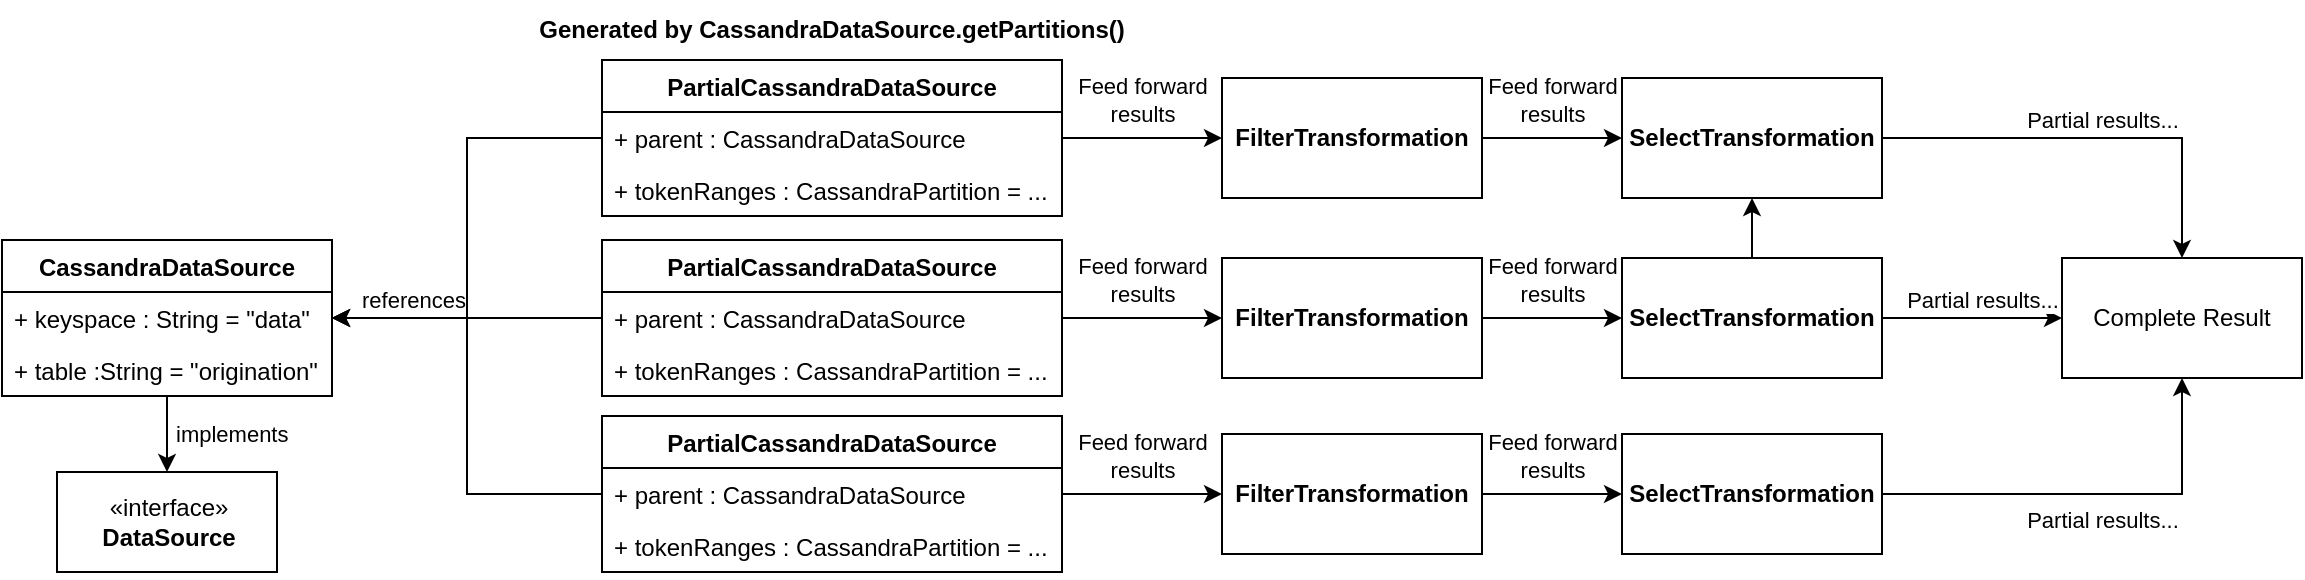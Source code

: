 <mxfile version="20.8.16" type="device"><diagram name="Page-1" id="Rxhwb0GGSTHVx9y1cJXL"><mxGraphModel dx="1927" dy="750" grid="1" gridSize="10" guides="1" tooltips="1" connect="1" arrows="1" fold="1" page="1" pageScale="1" pageWidth="827" pageHeight="1169" math="0" shadow="0"><root><mxCell id="0"/><mxCell id="1" parent="0"/><mxCell id="yns-j8Kb17FxQwZFs9nC-2" value="«interface»&lt;br&gt;&lt;b&gt;DataSource&lt;/b&gt;" style="html=1;" vertex="1" parent="1"><mxGeometry x="-82.5" y="276" width="110" height="50" as="geometry"/></mxCell><mxCell id="yns-j8Kb17FxQwZFs9nC-3" value="CassandraDataSource" style="swimlane;fontStyle=1;childLayout=stackLayout;horizontal=1;startSize=26;fillColor=none;horizontalStack=0;resizeParent=1;resizeParentMax=0;resizeLast=0;collapsible=1;marginBottom=0;" vertex="1" parent="1"><mxGeometry x="-110" y="160" width="165" height="78" as="geometry"/></mxCell><mxCell id="yns-j8Kb17FxQwZFs9nC-4" value="+ keyspace : String = &quot;data&quot;" style="text;strokeColor=none;fillColor=none;align=left;verticalAlign=top;spacingLeft=4;spacingRight=4;overflow=hidden;rotatable=0;points=[[0,0.5],[1,0.5]];portConstraint=eastwest;" vertex="1" parent="yns-j8Kb17FxQwZFs9nC-3"><mxGeometry y="26" width="165" height="26" as="geometry"/></mxCell><mxCell id="yns-j8Kb17FxQwZFs9nC-5" value="+ table :String = &quot;origination&quot;" style="text;strokeColor=none;fillColor=none;align=left;verticalAlign=top;spacingLeft=4;spacingRight=4;overflow=hidden;rotatable=0;points=[[0,0.5],[1,0.5]];portConstraint=eastwest;" vertex="1" parent="yns-j8Kb17FxQwZFs9nC-3"><mxGeometry y="52" width="165" height="26" as="geometry"/></mxCell><mxCell id="yns-j8Kb17FxQwZFs9nC-6" value="implements" style="edgeStyle=orthogonalEdgeStyle;rounded=0;orthogonalLoop=1;jettySize=auto;html=1;labelPosition=right;verticalLabelPosition=middle;align=left;verticalAlign=middle;spacing=4;" edge="1" parent="1" source="yns-j8Kb17FxQwZFs9nC-3" target="yns-j8Kb17FxQwZFs9nC-2"><mxGeometry relative="1" as="geometry"><mxPoint x="-90" y="346" as="sourcePoint"/></mxGeometry></mxCell><mxCell id="yns-j8Kb17FxQwZFs9nC-7" value="PartialCassandraDataSource" style="swimlane;fontStyle=1;childLayout=stackLayout;horizontal=1;startSize=26;fillColor=none;horizontalStack=0;resizeParent=1;resizeParentMax=0;resizeLast=0;collapsible=1;marginBottom=0;" vertex="1" parent="1"><mxGeometry x="190" y="70" width="230" height="78" as="geometry"/></mxCell><mxCell id="yns-j8Kb17FxQwZFs9nC-8" value="+ parent : CassandraDataSource" style="text;strokeColor=none;fillColor=none;align=left;verticalAlign=top;spacingLeft=4;spacingRight=4;overflow=hidden;rotatable=0;points=[[0,0.5],[1,0.5]];portConstraint=eastwest;" vertex="1" parent="yns-j8Kb17FxQwZFs9nC-7"><mxGeometry y="26" width="230" height="26" as="geometry"/></mxCell><mxCell id="yns-j8Kb17FxQwZFs9nC-9" value="+ tokenRanges : CassandraPartition = ...&#10;" style="text;strokeColor=none;fillColor=none;align=left;verticalAlign=top;spacingLeft=4;spacingRight=4;overflow=hidden;rotatable=0;points=[[0,0.5],[1,0.5]];portConstraint=eastwest;fontStyle=0" vertex="1" parent="yns-j8Kb17FxQwZFs9nC-7"><mxGeometry y="52" width="230" height="26" as="geometry"/></mxCell><mxCell id="yns-j8Kb17FxQwZFs9nC-10" value="PartialCassandraDataSource" style="swimlane;fontStyle=1;childLayout=stackLayout;horizontal=1;startSize=26;fillColor=none;horizontalStack=0;resizeParent=1;resizeParentMax=0;resizeLast=0;collapsible=1;marginBottom=0;" vertex="1" parent="1"><mxGeometry x="190" y="160" width="230" height="78" as="geometry"/></mxCell><mxCell id="yns-j8Kb17FxQwZFs9nC-11" value="+ parent : CassandraDataSource" style="text;strokeColor=none;fillColor=none;align=left;verticalAlign=top;spacingLeft=4;spacingRight=4;overflow=hidden;rotatable=0;points=[[0,0.5],[1,0.5]];portConstraint=eastwest;" vertex="1" parent="yns-j8Kb17FxQwZFs9nC-10"><mxGeometry y="26" width="230" height="26" as="geometry"/></mxCell><mxCell id="yns-j8Kb17FxQwZFs9nC-12" value="+ tokenRanges : CassandraPartition = ...&#10;" style="text;strokeColor=none;fillColor=none;align=left;verticalAlign=top;spacingLeft=4;spacingRight=4;overflow=hidden;rotatable=0;points=[[0,0.5],[1,0.5]];portConstraint=eastwest;fontStyle=0" vertex="1" parent="yns-j8Kb17FxQwZFs9nC-10"><mxGeometry y="52" width="230" height="26" as="geometry"/></mxCell><mxCell id="yns-j8Kb17FxQwZFs9nC-13" value="PartialCassandraDataSource" style="swimlane;fontStyle=1;childLayout=stackLayout;horizontal=1;startSize=26;fillColor=none;horizontalStack=0;resizeParent=1;resizeParentMax=0;resizeLast=0;collapsible=1;marginBottom=0;" vertex="1" parent="1"><mxGeometry x="190" y="248" width="230" height="78" as="geometry"/></mxCell><mxCell id="yns-j8Kb17FxQwZFs9nC-14" value="+ parent : CassandraDataSource" style="text;strokeColor=none;fillColor=none;align=left;verticalAlign=top;spacingLeft=4;spacingRight=4;overflow=hidden;rotatable=0;points=[[0,0.5],[1,0.5]];portConstraint=eastwest;" vertex="1" parent="yns-j8Kb17FxQwZFs9nC-13"><mxGeometry y="26" width="230" height="26" as="geometry"/></mxCell><mxCell id="yns-j8Kb17FxQwZFs9nC-15" value="+ tokenRanges : CassandraPartition = ...&#10;" style="text;strokeColor=none;fillColor=none;align=left;verticalAlign=top;spacingLeft=4;spacingRight=4;overflow=hidden;rotatable=0;points=[[0,0.5],[1,0.5]];portConstraint=eastwest;fontStyle=0" vertex="1" parent="yns-j8Kb17FxQwZFs9nC-13"><mxGeometry y="52" width="230" height="26" as="geometry"/></mxCell><mxCell id="yns-j8Kb17FxQwZFs9nC-18" style="edgeStyle=orthogonalEdgeStyle;rounded=0;orthogonalLoop=1;jettySize=auto;html=1;exitX=0;exitY=0.5;exitDx=0;exitDy=0;entryX=1;entryY=0.5;entryDx=0;entryDy=0;" edge="1" parent="1" source="yns-j8Kb17FxQwZFs9nC-8" target="yns-j8Kb17FxQwZFs9nC-4"><mxGeometry relative="1" as="geometry"/></mxCell><mxCell id="yns-j8Kb17FxQwZFs9nC-19" value="references" style="edgeStyle=orthogonalEdgeStyle;rounded=0;orthogonalLoop=1;jettySize=auto;html=1;exitX=0;exitY=0.5;exitDx=0;exitDy=0;labelPosition=left;verticalLabelPosition=top;align=right;verticalAlign=bottom;" edge="1" parent="1" source="yns-j8Kb17FxQwZFs9nC-11" target="yns-j8Kb17FxQwZFs9nC-3"><mxGeometry relative="1" as="geometry"/></mxCell><mxCell id="yns-j8Kb17FxQwZFs9nC-20" style="edgeStyle=orthogonalEdgeStyle;rounded=0;orthogonalLoop=1;jettySize=auto;html=1;exitX=0;exitY=0.5;exitDx=0;exitDy=0;entryX=1;entryY=0.5;entryDx=0;entryDy=0;" edge="1" parent="1" source="yns-j8Kb17FxQwZFs9nC-14" target="yns-j8Kb17FxQwZFs9nC-4"><mxGeometry relative="1" as="geometry"/></mxCell><mxCell id="yns-j8Kb17FxQwZFs9nC-21" value="&lt;b&gt;Generated by CassandraDataSource.getPartitions()&lt;/b&gt;" style="text;html=1;strokeColor=none;fillColor=none;align=center;verticalAlign=middle;whiteSpace=wrap;rounded=0;" vertex="1" parent="1"><mxGeometry x="150" y="40" width="310" height="30" as="geometry"/></mxCell><mxCell id="yns-j8Kb17FxQwZFs9nC-26" value="&lt;span style=&quot;font-weight: normal;&quot;&gt;Feed forward&lt;br&gt;results&lt;br&gt;&lt;/span&gt;" style="edgeStyle=orthogonalEdgeStyle;rounded=0;orthogonalLoop=1;jettySize=auto;html=1;exitX=1;exitY=0.5;exitDx=0;exitDy=0;entryX=0;entryY=0.5;entryDx=0;entryDy=0;fontStyle=1" edge="1" parent="1" source="yns-j8Kb17FxQwZFs9nC-23" target="yns-j8Kb17FxQwZFs9nC-25"><mxGeometry y="19" relative="1" as="geometry"><mxPoint as="offset"/></mxGeometry></mxCell><mxCell id="yns-j8Kb17FxQwZFs9nC-23" value="FilterTransformation" style="rounded=0;whiteSpace=wrap;html=1;fontStyle=1" vertex="1" parent="1"><mxGeometry x="500" y="79" width="130" height="60" as="geometry"/></mxCell><mxCell id="yns-j8Kb17FxQwZFs9nC-24" value="Feed forward &lt;br&gt;results" style="edgeStyle=orthogonalEdgeStyle;rounded=0;orthogonalLoop=1;jettySize=auto;html=1;exitX=1;exitY=0.5;exitDx=0;exitDy=0;entryX=0;entryY=0.5;entryDx=0;entryDy=0;" edge="1" parent="1" source="yns-j8Kb17FxQwZFs9nC-8" target="yns-j8Kb17FxQwZFs9nC-23"><mxGeometry y="19" relative="1" as="geometry"><mxPoint as="offset"/></mxGeometry></mxCell><mxCell id="yns-j8Kb17FxQwZFs9nC-43" value="Partial results..." style="edgeStyle=orthogonalEdgeStyle;rounded=0;orthogonalLoop=1;jettySize=auto;html=1;exitX=1;exitY=0.5;exitDx=0;exitDy=0;" edge="1" parent="1" source="yns-j8Kb17FxQwZFs9nC-25" target="yns-j8Kb17FxQwZFs9nC-39"><mxGeometry x="0.048" y="9" relative="1" as="geometry"><mxPoint as="offset"/></mxGeometry></mxCell><mxCell id="yns-j8Kb17FxQwZFs9nC-25" value="SelectTransformation" style="rounded=0;whiteSpace=wrap;html=1;fontStyle=1" vertex="1" parent="1"><mxGeometry x="700" y="79" width="130" height="60" as="geometry"/></mxCell><mxCell id="yns-j8Kb17FxQwZFs9nC-28" value="FilterTransformation" style="rounded=0;whiteSpace=wrap;html=1;fontStyle=1" vertex="1" parent="1"><mxGeometry x="500" y="169" width="130" height="60" as="geometry"/></mxCell><mxCell id="yns-j8Kb17FxQwZFs9nC-37" value="" style="edgeStyle=orthogonalEdgeStyle;rounded=0;orthogonalLoop=1;jettySize=auto;html=1;" edge="1" parent="1" source="yns-j8Kb17FxQwZFs9nC-29" target="yns-j8Kb17FxQwZFs9nC-25"><mxGeometry relative="1" as="geometry"/></mxCell><mxCell id="yns-j8Kb17FxQwZFs9nC-44" value="Partial results..." style="edgeStyle=orthogonalEdgeStyle;rounded=0;orthogonalLoop=1;jettySize=auto;html=1;exitX=1;exitY=0.5;exitDx=0;exitDy=0;" edge="1" parent="1" source="yns-j8Kb17FxQwZFs9nC-29" target="yns-j8Kb17FxQwZFs9nC-39"><mxGeometry x="0.111" y="9" relative="1" as="geometry"><mxPoint as="offset"/></mxGeometry></mxCell><mxCell id="yns-j8Kb17FxQwZFs9nC-29" value="SelectTransformation" style="rounded=0;whiteSpace=wrap;html=1;fontStyle=1" vertex="1" parent="1"><mxGeometry x="700" y="169" width="130" height="60" as="geometry"/></mxCell><mxCell id="yns-j8Kb17FxQwZFs9nC-31" value="FilterTransformation" style="rounded=0;whiteSpace=wrap;html=1;fontStyle=1" vertex="1" parent="1"><mxGeometry x="500" y="257" width="130" height="60" as="geometry"/></mxCell><mxCell id="yns-j8Kb17FxQwZFs9nC-45" value="Partial results..." style="edgeStyle=orthogonalEdgeStyle;rounded=0;orthogonalLoop=1;jettySize=auto;html=1;exitX=1;exitY=0.5;exitDx=0;exitDy=0;" edge="1" parent="1" source="yns-j8Kb17FxQwZFs9nC-32" target="yns-j8Kb17FxQwZFs9nC-39"><mxGeometry x="0.058" y="-13" relative="1" as="geometry"><mxPoint as="offset"/></mxGeometry></mxCell><mxCell id="yns-j8Kb17FxQwZFs9nC-32" value="SelectTransformation" style="rounded=0;whiteSpace=wrap;html=1;fontStyle=1" vertex="1" parent="1"><mxGeometry x="700" y="257" width="130" height="60" as="geometry"/></mxCell><mxCell id="yns-j8Kb17FxQwZFs9nC-33" value="Feed forward &lt;br&gt;results" style="edgeStyle=orthogonalEdgeStyle;rounded=0;orthogonalLoop=1;jettySize=auto;html=1;exitX=1;exitY=0.5;exitDx=0;exitDy=0;entryX=0;entryY=0.5;entryDx=0;entryDy=0;" edge="1" parent="1" source="yns-j8Kb17FxQwZFs9nC-11" target="yns-j8Kb17FxQwZFs9nC-28"><mxGeometry y="19" relative="1" as="geometry"><mxPoint x="430" y="119" as="sourcePoint"/><mxPoint x="510" y="119" as="targetPoint"/><mxPoint as="offset"/></mxGeometry></mxCell><mxCell id="yns-j8Kb17FxQwZFs9nC-35" value="Feed forward &lt;br&gt;results" style="edgeStyle=orthogonalEdgeStyle;rounded=0;orthogonalLoop=1;jettySize=auto;html=1;exitX=1;exitY=0.5;exitDx=0;exitDy=0;entryX=0;entryY=0.5;entryDx=0;entryDy=0;" edge="1" parent="1" source="yns-j8Kb17FxQwZFs9nC-14" target="yns-j8Kb17FxQwZFs9nC-31"><mxGeometry y="19" relative="1" as="geometry"><mxPoint x="450" y="139" as="sourcePoint"/><mxPoint x="530" y="139" as="targetPoint"/><mxPoint as="offset"/></mxGeometry></mxCell><mxCell id="yns-j8Kb17FxQwZFs9nC-36" value="&lt;span style=&quot;font-weight: normal;&quot;&gt;Feed forward&lt;br&gt;results&lt;br&gt;&lt;/span&gt;" style="edgeStyle=orthogonalEdgeStyle;rounded=0;orthogonalLoop=1;jettySize=auto;html=1;exitX=1;exitY=0.5;exitDx=0;exitDy=0;fontStyle=1" edge="1" parent="1" source="yns-j8Kb17FxQwZFs9nC-28" target="yns-j8Kb17FxQwZFs9nC-29"><mxGeometry y="19" relative="1" as="geometry"><mxPoint x="630" y="119" as="sourcePoint"/><mxPoint x="700" y="200" as="targetPoint"/><mxPoint as="offset"/></mxGeometry></mxCell><mxCell id="yns-j8Kb17FxQwZFs9nC-38" value="&lt;span style=&quot;font-weight: normal;&quot;&gt;Feed forward&lt;br&gt;results&lt;br&gt;&lt;/span&gt;" style="edgeStyle=orthogonalEdgeStyle;rounded=0;orthogonalLoop=1;jettySize=auto;html=1;exitX=1;exitY=0.5;exitDx=0;exitDy=0;fontStyle=1" edge="1" parent="1" source="yns-j8Kb17FxQwZFs9nC-31" target="yns-j8Kb17FxQwZFs9nC-32"><mxGeometry y="19" relative="1" as="geometry"><mxPoint x="640" y="209" as="sourcePoint"/><mxPoint x="710" y="209" as="targetPoint"/><mxPoint as="offset"/></mxGeometry></mxCell><mxCell id="yns-j8Kb17FxQwZFs9nC-39" value="Complete Result" style="rounded=0;whiteSpace=wrap;html=1;" vertex="1" parent="1"><mxGeometry x="920" y="169" width="120" height="60" as="geometry"/></mxCell></root></mxGraphModel></diagram></mxfile>